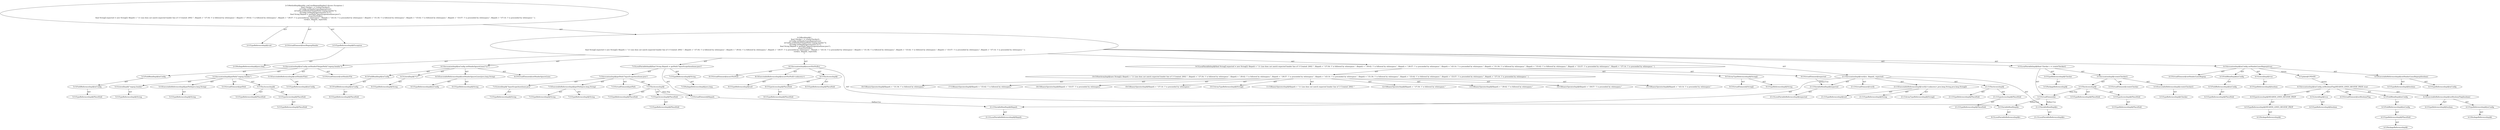 digraph "testRegexpHeader#?" {
0 [label="2:CtTypeReferenceImpl@void" shape=ellipse]
1 [label="2:CtVirtualElement@testRegexpHeader" shape=ellipse]
2 [label="2:CtTypeReferenceImpl@Exception" shape=ellipse]
3 [label="2:CtPackageReferenceImpl@java.lang" shape=ellipse]
4 [label="3:CtTypeReferenceImpl@Checker" shape=ellipse]
5 [label="3:CtPackageReferenceImpl@" shape=ellipse]
6 [label="3:CtExecutableReferenceImpl@createChecker()" shape=ellipse]
7 [label="3:CtTypeReferenceImpl@Checker" shape=ellipse]
8 [label="3:CtVirtualElement@createChecker" shape=ellipse]
9 [label="3:CtTypeAccessImpl@PlaceHold" shape=ellipse]
10 [label="3:CtTypeReferenceImpl@PlaceHold" shape=ellipse]
11 [label="3:CtThisAccessImpl@" shape=ellipse]
12 [label="3:CtTypeReferenceImpl@PlaceHold" shape=ellipse]
13 [label="3:CtInvocationImpl@createChecker()" shape=ellipse]
14 [label="3:CtVirtualElement@c" shape=ellipse]
15 [label="3:CtLocalVariableImpl@final Checker c = createChecker()" shape=ellipse]
16 [label="4:CtExecutableReferenceImpl@setHeaderLinesRegexp(boolean)" shape=ellipse]
17 [label="4:CtTypeReferenceImpl@mConfig" shape=ellipse]
18 [label="4:CtTypeReferenceImpl@boolean" shape=ellipse]
19 [label="4:CtVirtualElement@setHeaderLinesRegexp" shape=ellipse]
20 [label="4:CtFieldReferenceImpl@mConfig" shape=ellipse]
21 [label="4:CtTypeReferenceImpl@PlaceHold" shape=ellipse]
22 [label="4:CtFieldReadImpl@mConfig" shape=ellipse]
23 [label="4:CtLiteralImpl@true" shape=ellipse]
24 [label="4:CtTypeReferenceImpl@boolean" shape=ellipse]
25 [label="4:CtInvocationImpl@mConfig.setHeaderLinesRegexp(true)" shape=ellipse]
26 [label="5:CtExecutableReferenceImpl@setHeaderFile()" shape=ellipse]
27 [label="5:CtTypeReferenceImpl@mConfig" shape=ellipse]
28 [label="5:CtVirtualElement@setHeaderFile" shape=ellipse]
29 [label="5:CtFieldReferenceImpl@mConfig" shape=ellipse]
30 [label="5:CtTypeReferenceImpl@PlaceHold" shape=ellipse]
31 [label="5:CtFieldReadImpl@mConfig" shape=ellipse]
32 [label="5:CtExecutableReferenceImpl@getPath(java.lang.String)" shape=ellipse]
33 [label="5:CtTypeReferenceImpl@String" shape=ellipse]
34 [label="5:CtVirtualElement@getPath" shape=ellipse]
35 [label="5:CtTypeAccessImpl@PlaceHold" shape=ellipse]
36 [label="5:CtTypeReferenceImpl@PlaceHold" shape=ellipse]
37 [label="5:CtThisAccessImpl@" shape=ellipse]
38 [label="5:CtTypeReferenceImpl@PlaceHold" shape=ellipse]
39 [label="5:CtLiteralImpl@\"regexp.header\"" shape=ellipse]
40 [label="5:CtTypeReferenceImpl@String" shape=ellipse]
41 [label="5:CtInvocationImpl@getPath(\"regexp.header\")" shape=ellipse]
42 [label="5:CtInvocationImpl@mConfig.setHeaderFile(getPath(\"regexp.header\"))" shape=ellipse]
43 [label="6:CtExecutableReferenceImpl@setHeaderIgnoreLines(java.lang.String)" shape=ellipse]
44 [label="6:CtTypeReferenceImpl@mConfig" shape=ellipse]
45 [label="6:CtTypeReferenceImpl@String" shape=ellipse]
46 [label="6:CtVirtualElement@setHeaderIgnoreLines" shape=ellipse]
47 [label="6:CtFieldReferenceImpl@mConfig" shape=ellipse]
48 [label="6:CtTypeReferenceImpl@PlaceHold" shape=ellipse]
49 [label="6:CtFieldReadImpl@mConfig" shape=ellipse]
50 [label="6:CtLiteralImpl@\"4,5\"" shape=ellipse]
51 [label="6:CtTypeReferenceImpl@String" shape=ellipse]
52 [label="6:CtInvocationImpl@mConfig.setHeaderIgnoreLines(\"4,5\")" shape=ellipse]
53 [label="7:CtTypeReferenceImpl@String" shape=ellipse]
54 [label="7:CtPackageReferenceImpl@java.lang" shape=ellipse]
55 [label="7:CtExecutableReferenceImpl@getPath(java.lang.String)" shape=ellipse]
56 [label="7:CtTypeReferenceImpl@String" shape=ellipse]
57 [label="7:CtTypeReferenceImpl@String" shape=ellipse]
58 [label="7:CtVirtualElement@getPath" shape=ellipse]
59 [label="7:CtTypeAccessImpl@PlaceHold" shape=ellipse]
60 [label="7:CtTypeReferenceImpl@PlaceHold" shape=ellipse]
61 [label="7:CtThisAccessImpl@" shape=ellipse]
62 [label="7:CtTypeReferenceImpl@PlaceHold" shape=ellipse]
63 [label="7:CtLiteralImpl@\"InputScopeAnonInner.java\"" shape=ellipse]
64 [label="7:CtTypeReferenceImpl@String" shape=ellipse]
65 [label="7:CtInvocationImpl@getPath(\"InputScopeAnonInner.java\")" shape=ellipse]
66 [label="7:CtVirtualElement@filepath" shape=ellipse]
67 [label="7:CtLocalVariableImpl@final String filepath = getPath(\"InputScopeAnonInner.java\")" shape=ellipse]
68 [label="8:CtExecutableReferenceImpl@assertNotNull(<unknown>)" shape=ellipse]
69 [label="8:CtTypeReferenceImpl@null" shape=ellipse]
70 [label="8:CtVirtualElement@assertNotNull" shape=ellipse]
71 [label="8:CtTypeAccessImpl@PlaceHold" shape=ellipse]
72 [label="8:CtTypeReferenceImpl@PlaceHold" shape=ellipse]
73 [label="8:CtThisAccessImpl@" shape=ellipse]
74 [label="8:CtTypeReferenceImpl@PlaceHold" shape=ellipse]
75 [label="8:CtVariableReadImpl@c" shape=ellipse]
76 [label="8:CtLocalVariableReferenceImpl@c" shape=ellipse]
77 [label="8:CtInvocationImpl@assertNotNull(c)" shape=ellipse]
78 [label="9:CtVirtualElement@String[]" shape=ellipse]
79 [label="9:CtArrayTypeReferenceImpl@String[]" shape=ellipse]
80 [label="9:CtTypeReferenceImpl@String" shape=ellipse]
81 [label="10:CtNewArrayImpl@new String[]\{ filepath + \":3: Line does not match expected header line of '// Created: 2002'.\", filepath + \":37:34: '(' is followed by whitespace.\", filepath + \":39:42: '(' is followed by whitespace.\", filepath + \":39:57: ')' is preceeded by whitespace.\", filepath + \":43:14: ')' is preceeded by whitespace.\", filepath + \":51:34: '(' is followed by whitespace.\", filepath + \":53:42: '(' is followed by whitespace.\", filepath + \":53:57: ')' is preceeded by whitespace.\", filepath + \":57:14: ')' is preceeded by whitespace.\" \}" shape=ellipse]
82 [label="10:CtArrayTypeReferenceImpl@String[]" shape=ellipse]
83 [label="11:CtBinaryOperatorImpl@filepath + \":3: Line does not match expected header line of '// Created: 2002'.\"" shape=ellipse]
84 [label="12:CtBinaryOperatorImpl@filepath + \":37:34: '(' is followed by whitespace.\"" shape=ellipse]
85 [label="13:CtBinaryOperatorImpl@filepath + \":39:42: '(' is followed by whitespace.\"" shape=ellipse]
86 [label="14:CtBinaryOperatorImpl@filepath + \":39:57: ')' is preceeded by whitespace.\"" shape=ellipse]
87 [label="15:CtBinaryOperatorImpl@filepath + \":43:14: ')' is preceeded by whitespace.\"" shape=ellipse]
88 [label="16:CtBinaryOperatorImpl@filepath + \":51:34: '(' is followed by whitespace.\"" shape=ellipse]
89 [label="17:CtBinaryOperatorImpl@filepath + \":53:42: '(' is followed by whitespace.\"" shape=ellipse]
90 [label="18:CtBinaryOperatorImpl@filepath + \":53:57: ')' is preceeded by whitespace.\"" shape=ellipse]
91 [label="19:CtBinaryOperatorImpl@filepath + \":57:14: ')' is preceeded by whitespace.\"" shape=ellipse]
92 [label="9:CtVirtualElement@expected" shape=ellipse]
93 [label="9:CtLocalVariableImpl@final String[] expected = new String[]\{ filepath + \":3: Line does not match expected header line of '// Created: 2002'.\", filepath + \":37:34: '(' is followed by whitespace.\", filepath + \":39:42: '(' is followed by whitespace.\", filepath + \":39:57: ')' is preceeded by whitespace.\", filepath + \":43:14: ')' is preceeded by whitespace.\", filepath + \":51:34: '(' is followed by whitespace.\", filepath + \":53:42: '(' is followed by whitespace.\", filepath + \":53:57: ')' is preceeded by whitespace.\", filepath + \":57:14: ')' is preceeded by whitespace.\" \}" shape=ellipse]
94 [label="21:CtExecutableReferenceImpl@verify(<unknown>,java.lang.String,java.lang.String[])" shape=ellipse]
95 [label="21:CtTypeReferenceImpl@null" shape=ellipse]
96 [label="21:CtTypeReferenceImpl@String" shape=ellipse]
97 [label="21:CtArrayTypeReferenceImpl@String[]" shape=ellipse]
98 [label="21:CtVirtualElement@verify" shape=ellipse]
99 [label="21:CtTypeAccessImpl@PlaceHold" shape=ellipse]
100 [label="21:CtTypeReferenceImpl@PlaceHold" shape=ellipse]
101 [label="21:CtThisAccessImpl@" shape=ellipse]
102 [label="21:CtTypeReferenceImpl@PlaceHold" shape=ellipse]
103 [label="21:CtVariableReadImpl@c" shape=ellipse]
104 [label="21:CtLocalVariableReferenceImpl@c" shape=ellipse]
105 [label="21:CtVariableReadImpl@filepath" shape=ellipse]
106 [label="21:CtLocalVariableReferenceImpl@filepath" shape=ellipse]
107 [label="21:CtVariableReadImpl@expected" shape=ellipse]
108 [label="21:CtLocalVariableReferenceImpl@expected" shape=ellipse]
109 [label="21:CtInvocationImpl@verify(c, filepath, expected)" shape=ellipse]
110 [label="2:CtBlockImpl@\{
    final Checker c = createChecker();
    mConfig.setHeaderLinesRegexp(true);
    mConfig.setHeaderFile(getPath(\"regexp.header\"));
    mConfig.setHeaderIgnoreLines(\"4,5\");
    final String filepath = getPath(\"InputScopeAnonInner.java\");
    assertNotNull(c);
    final String[] expected = new String[]\{ filepath + \":3: Line does not match expected header line of '// Created: 2002'.\", filepath + \":37:34: '(' is followed by whitespace.\", filepath + \":39:42: '(' is followed by whitespace.\", filepath + \":39:57: ')' is preceeded by whitespace.\", filepath + \":43:14: ')' is preceeded by whitespace.\", filepath + \":51:34: '(' is followed by whitespace.\", filepath + \":53:42: '(' is followed by whitespace.\", filepath + \":53:57: ')' is preceeded by whitespace.\", filepath + \":57:14: ')' is preceeded by whitespace.\" \};
    verify(c, filepath, expected);
\}" shape=ellipse]
111 [label="2:CtMethodImpl@public void testRegexpHeader() throws Exception \{
    final Checker c = createChecker();
    mConfig.setHeaderLinesRegexp(true);
    mConfig.setHeaderFile(getPath(\"regexp.header\"));
    mConfig.setHeaderIgnoreLines(\"4,5\");
    final String filepath = getPath(\"InputScopeAnonInner.java\");
    assertNotNull(c);
    final String[] expected = new String[]\{ filepath + \":3: Line does not match expected header line of '// Created: 2002'.\", filepath + \":37:34: '(' is followed by whitespace.\", filepath + \":39:42: '(' is followed by whitespace.\", filepath + \":39:57: ')' is preceeded by whitespace.\", filepath + \":43:14: ')' is preceeded by whitespace.\", filepath + \":51:34: '(' is followed by whitespace.\", filepath + \":53:42: '(' is followed by whitespace.\", filepath + \":53:57: ')' is preceeded by whitespace.\", filepath + \":57:14: ')' is preceeded by whitespace.\" \};
    verify(c, filepath, expected);
\}" shape=ellipse]
112 [label="4:Update@UPDATE" shape=ellipse]
113 [label="4:CtPackageReferenceImpl@" shape=ellipse]
114 [label="4:CtTypeReferenceImpl@PlaceHold" shape=ellipse]
115 [label="4:CtFieldReferenceImpl@mConfig" shape=ellipse]
116 [label="4:CtFieldReadImpl@mConfig" shape=ellipse]
117 [label="4:CtPackageReferenceImpl@" shape=ellipse]
118 [label="4:CtTypeReferenceImpl@mConfig" shape=ellipse]
119 [label="4:CtTypeReferenceImpl@boolean" shape=ellipse]
120 [label="4:CtExecutableReferenceImpl@setBooleanFlag(boolean)" shape=ellipse]
121 [label="4:CtPackageReferenceImpl@" shape=ellipse]
122 [label="4:CtTypeReferenceImpl@HEADER_LINES_REGEXP_PROP" shape=ellipse]
123 [label="4:CtTypeAccessImpl@HEADER_LINES_REGEXP_PROP" shape=ellipse]
124 [label="4:CtTypeReferenceImpl@boolean" shape=ellipse]
125 [label="4:CtLiteralImpl@true" shape=ellipse]
126 [label="4:CtInvocationImpl@mConfig.setBooleanFlag(HEADER_LINES_REGEXP_PROP, true)" shape=ellipse]
127 [label="4:CtVirtualElement@setBooleanFlag" shape=ellipse]
2 -> 3 [label="AST"];
4 -> 5 [label="AST"];
6 -> 7 [label="AST"];
9 -> 10 [label="AST"];
11 -> 12 [label="AST"];
11 -> 9 [label="AST"];
11 -> 14 [label="Data Dep"];
13 -> 8 [label="AST"];
13 -> 11 [label="AST"];
13 -> 6 [label="AST"];
14 -> 75 [label="Define-Use"];
14 -> 103 [label="Define-Use"];
15 -> 14 [label="AST"];
15 -> 4 [label="AST"];
15 -> 13 [label="AST"];
16 -> 17 [label="AST"];
16 -> 18 [label="AST"];
20 -> 21 [label="AST"];
22 -> 20 [label="AST"];
23 -> 24 [label="AST"];
25 -> 19 [label="AST"];
25 -> 22 [label="AST"];
25 -> 16 [label="AST"];
25 -> 23 [label="AST"];
25 -> 112 [label="Action"];
26 -> 27 [label="AST"];
29 -> 30 [label="AST"];
31 -> 29 [label="AST"];
32 -> 33 [label="AST"];
35 -> 36 [label="AST"];
37 -> 38 [label="AST"];
37 -> 35 [label="AST"];
39 -> 40 [label="AST"];
41 -> 34 [label="AST"];
41 -> 37 [label="AST"];
41 -> 32 [label="AST"];
41 -> 39 [label="AST"];
42 -> 28 [label="AST"];
42 -> 31 [label="AST"];
42 -> 26 [label="AST"];
42 -> 41 [label="AST"];
43 -> 44 [label="AST"];
43 -> 45 [label="AST"];
47 -> 48 [label="AST"];
49 -> 47 [label="AST"];
50 -> 51 [label="AST"];
52 -> 46 [label="AST"];
52 -> 49 [label="AST"];
52 -> 43 [label="AST"];
52 -> 50 [label="AST"];
53 -> 54 [label="AST"];
55 -> 56 [label="AST"];
55 -> 57 [label="AST"];
59 -> 60 [label="AST"];
61 -> 62 [label="AST"];
61 -> 59 [label="AST"];
61 -> 66 [label="Data Dep"];
63 -> 64 [label="AST"];
65 -> 58 [label="AST"];
65 -> 61 [label="AST"];
65 -> 55 [label="AST"];
65 -> 63 [label="AST"];
66 -> 105 [label="Define-Use"];
67 -> 66 [label="AST"];
67 -> 53 [label="AST"];
67 -> 65 [label="AST"];
68 -> 69 [label="AST"];
71 -> 72 [label="AST"];
73 -> 74 [label="AST"];
73 -> 71 [label="AST"];
75 -> 76 [label="AST"];
77 -> 70 [label="AST"];
77 -> 73 [label="AST"];
77 -> 68 [label="AST"];
77 -> 75 [label="AST"];
79 -> 78 [label="AST"];
79 -> 80 [label="AST"];
81 -> 82 [label="AST"];
81 -> 83 [label="AST"];
81 -> 84 [label="AST"];
81 -> 85 [label="AST"];
81 -> 86 [label="AST"];
81 -> 87 [label="AST"];
81 -> 88 [label="AST"];
81 -> 89 [label="AST"];
81 -> 90 [label="AST"];
81 -> 91 [label="AST"];
92 -> 107 [label="Define-Use"];
93 -> 92 [label="AST"];
93 -> 79 [label="AST"];
93 -> 81 [label="AST"];
94 -> 95 [label="AST"];
94 -> 96 [label="AST"];
94 -> 97 [label="AST"];
99 -> 100 [label="AST"];
101 -> 102 [label="AST"];
101 -> 99 [label="AST"];
103 -> 104 [label="AST"];
105 -> 106 [label="AST"];
107 -> 108 [label="AST"];
109 -> 98 [label="AST"];
109 -> 101 [label="AST"];
109 -> 94 [label="AST"];
109 -> 103 [label="AST"];
109 -> 105 [label="AST"];
109 -> 107 [label="AST"];
110 -> 15 [label="AST"];
110 -> 25 [label="AST"];
110 -> 42 [label="AST"];
110 -> 52 [label="AST"];
110 -> 67 [label="AST"];
110 -> 77 [label="AST"];
110 -> 93 [label="AST"];
110 -> 109 [label="AST"];
111 -> 1 [label="AST"];
111 -> 0 [label="AST"];
111 -> 2 [label="AST"];
111 -> 110 [label="AST"];
112 -> 126 [label="Action"];
114 -> 113 [label="AST"];
115 -> 114 [label="AST"];
116 -> 115 [label="AST"];
118 -> 117 [label="AST"];
120 -> 118 [label="AST"];
120 -> 119 [label="AST"];
122 -> 121 [label="AST"];
123 -> 122 [label="AST"];
125 -> 124 [label="AST"];
126 -> 127 [label="AST"];
126 -> 116 [label="AST"];
126 -> 120 [label="AST"];
126 -> 123 [label="AST"];
126 -> 125 [label="AST"];
}